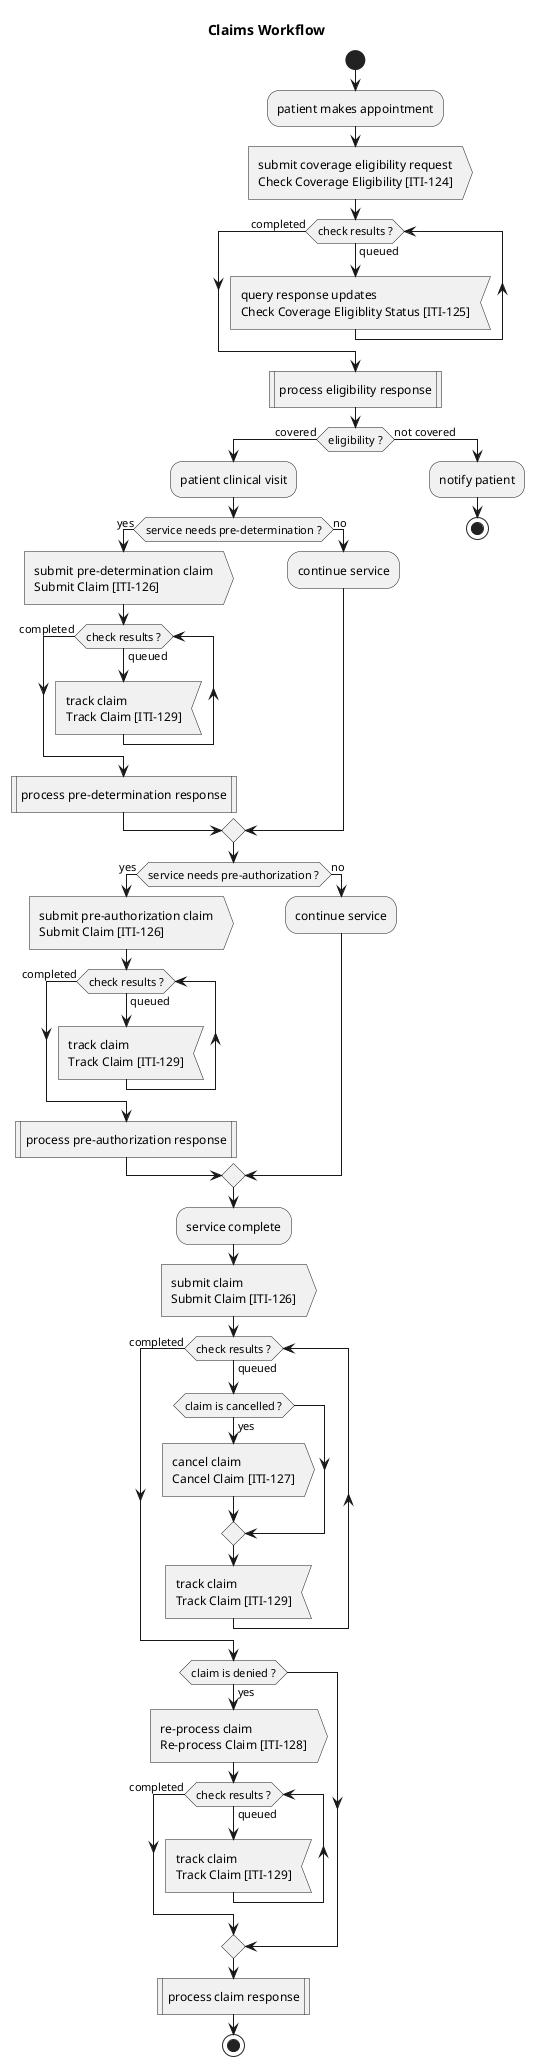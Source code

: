 @startuml

title Claims Workflow

start
:patient makes appointment;
:submit coverage eligibility request\nCheck Coverage Eligibility &#91;ITI-124&#93;>
while (check results ?) is (queued)
  :query response updates\nCheck Coverage Eligiblity Status &#91;ITI-125&#93;<
endwhile (completed)
:process eligibility response|
if (eligibility ?) then (covered)
  :patient clinical visit;

  if (service needs pre-determination ?) then (yes)
    :submit pre-determination claim\nSubmit Claim &#91;ITI-126&#93;>
    while (check results ?) is (queued)
      :track claim\nTrack Claim &#91;ITI-129&#93;<
    endwhile (completed)
    :process pre-determination response|
  else (no)
    :continue service;
  endif 
  if (service needs pre-authorization ?) then (yes)
  :submit pre-authorization claim\nSubmit Claim &#91;ITI-126&#93;>
  while (check results ?) is (queued)
    :track claim\nTrack Claim &#91;ITI-129&#93;<
  endwhile (completed)
  :process pre-authorization response|
  else (no)
    :continue service;
  endif
  :service complete;
  :submit claim\nSubmit Claim &#91;ITI-126&#93;>
  while (check results ?) is (queued)
    if (claim is cancelled ?) then (yes)
      :cancel claim\nCancel Claim &#91;ITI-127&#93;>
    endif
    :track claim\nTrack Claim &#91;ITI-129&#93;<
  endwhile (completed)
  if (claim is denied ?) then (yes)
    :re-process claim\nRe-process Claim &#91;ITI-128&#93;>
    while (check results ?) is (queued)
      :track claim\nTrack Claim &#91;ITI-129&#93;<
    endwhile (completed)
  endif
  :process claim response|
  stop
else (not covered)
  :notify patient;
  stop

@enduml
